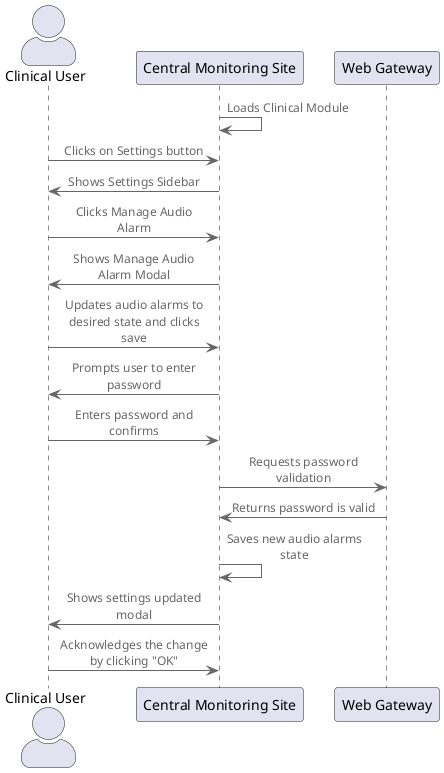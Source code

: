 @startuml Disable/enable audio alarms
!include <C4/C4_Component>

actor       "Clinical User"  as user
participant "Central Monitoring Site" as cms
participant "Web Gateway" as web

cms -> cms : Loads Clinical Module
user -> cms : Clicks on Settings button
cms -> user : Shows Settings Sidebar
user -> cms : Clicks Manage Audio Alarm
cms -> user : Shows Manage Audio Alarm Modal
user -> cms : Updates audio alarms to desired state and clicks save
cms -> user : Prompts user to enter password
user -> cms : Enters password and confirms
cms -> web : Requests password validation
web -> cms : Returns password is valid
cms -> cms : Saves new audio alarms state
cms -> user : Shows settings updated modal
user -> cms : Acknowledges the change by clicking "OK"

@enduml